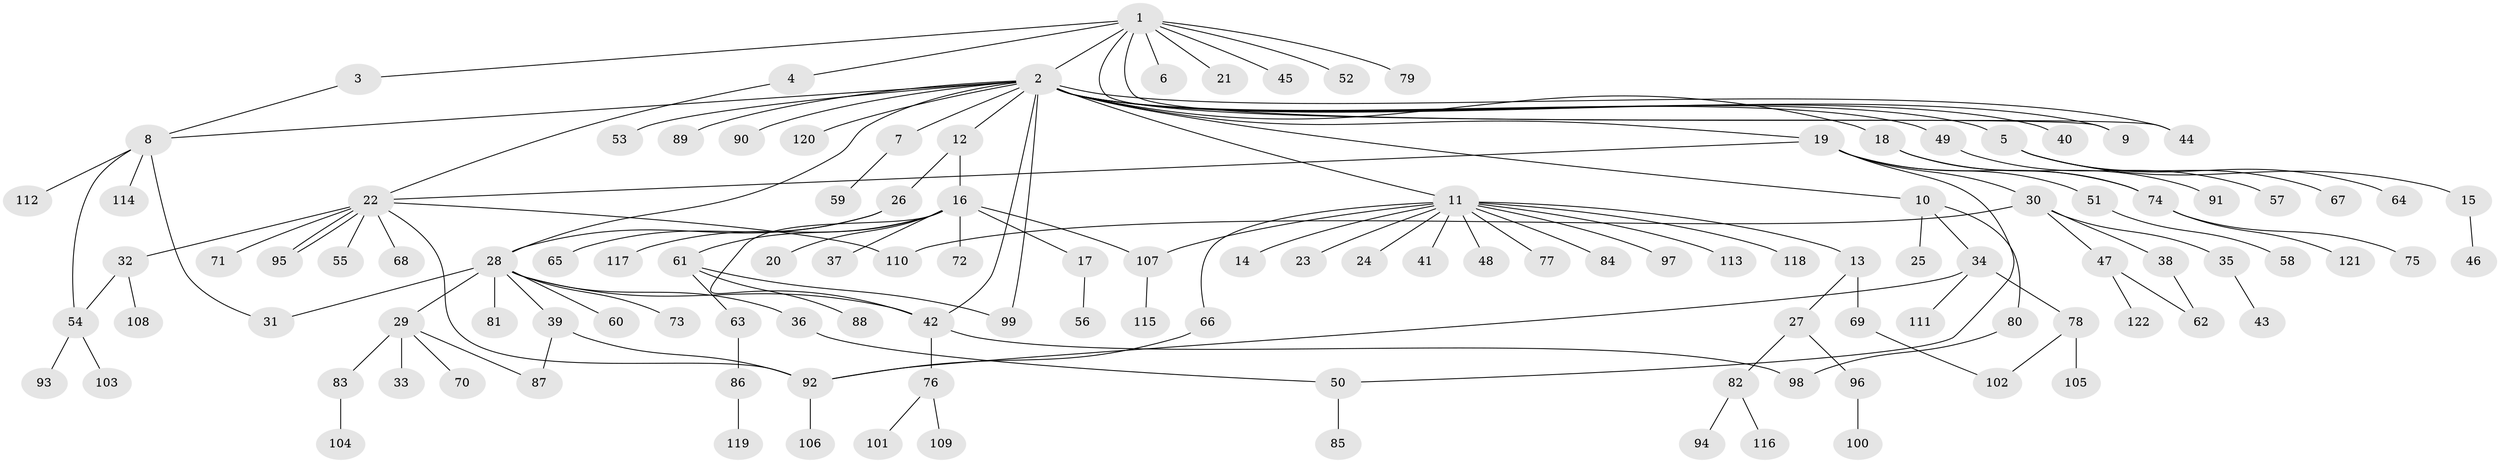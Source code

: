 // coarse degree distribution, {10: 0.011764705882352941, 20: 0.011764705882352941, 2: 0.2235294117647059, 4: 0.058823529411764705, 1: 0.5529411764705883, 6: 0.011764705882352941, 14: 0.023529411764705882, 3: 0.08235294117647059, 9: 0.011764705882352941, 7: 0.011764705882352941}
// Generated by graph-tools (version 1.1) at 2025/18/03/04/25 18:18:23]
// undirected, 122 vertices, 143 edges
graph export_dot {
graph [start="1"]
  node [color=gray90,style=filled];
  1;
  2;
  3;
  4;
  5;
  6;
  7;
  8;
  9;
  10;
  11;
  12;
  13;
  14;
  15;
  16;
  17;
  18;
  19;
  20;
  21;
  22;
  23;
  24;
  25;
  26;
  27;
  28;
  29;
  30;
  31;
  32;
  33;
  34;
  35;
  36;
  37;
  38;
  39;
  40;
  41;
  42;
  43;
  44;
  45;
  46;
  47;
  48;
  49;
  50;
  51;
  52;
  53;
  54;
  55;
  56;
  57;
  58;
  59;
  60;
  61;
  62;
  63;
  64;
  65;
  66;
  67;
  68;
  69;
  70;
  71;
  72;
  73;
  74;
  75;
  76;
  77;
  78;
  79;
  80;
  81;
  82;
  83;
  84;
  85;
  86;
  87;
  88;
  89;
  90;
  91;
  92;
  93;
  94;
  95;
  96;
  97;
  98;
  99;
  100;
  101;
  102;
  103;
  104;
  105;
  106;
  107;
  108;
  109;
  110;
  111;
  112;
  113;
  114;
  115;
  116;
  117;
  118;
  119;
  120;
  121;
  122;
  1 -- 2;
  1 -- 3;
  1 -- 4;
  1 -- 6;
  1 -- 9;
  1 -- 21;
  1 -- 44;
  1 -- 45;
  1 -- 52;
  1 -- 79;
  2 -- 5;
  2 -- 7;
  2 -- 8;
  2 -- 9;
  2 -- 10;
  2 -- 11;
  2 -- 12;
  2 -- 18;
  2 -- 19;
  2 -- 28;
  2 -- 40;
  2 -- 42;
  2 -- 44;
  2 -- 49;
  2 -- 53;
  2 -- 89;
  2 -- 90;
  2 -- 99;
  2 -- 120;
  3 -- 8;
  4 -- 22;
  5 -- 15;
  5 -- 64;
  5 -- 67;
  7 -- 59;
  8 -- 31;
  8 -- 54;
  8 -- 112;
  8 -- 114;
  10 -- 25;
  10 -- 34;
  10 -- 80;
  11 -- 13;
  11 -- 14;
  11 -- 23;
  11 -- 24;
  11 -- 41;
  11 -- 48;
  11 -- 66;
  11 -- 77;
  11 -- 84;
  11 -- 97;
  11 -- 107;
  11 -- 113;
  11 -- 118;
  12 -- 16;
  12 -- 26;
  13 -- 27;
  13 -- 69;
  15 -- 46;
  16 -- 17;
  16 -- 20;
  16 -- 37;
  16 -- 42;
  16 -- 61;
  16 -- 72;
  16 -- 107;
  16 -- 117;
  17 -- 56;
  18 -- 74;
  18 -- 91;
  19 -- 22;
  19 -- 30;
  19 -- 50;
  19 -- 51;
  19 -- 74;
  22 -- 32;
  22 -- 55;
  22 -- 68;
  22 -- 71;
  22 -- 92;
  22 -- 95;
  22 -- 95;
  22 -- 110;
  26 -- 28;
  26 -- 65;
  27 -- 82;
  27 -- 96;
  28 -- 29;
  28 -- 31;
  28 -- 36;
  28 -- 39;
  28 -- 42;
  28 -- 60;
  28 -- 73;
  28 -- 81;
  29 -- 33;
  29 -- 70;
  29 -- 83;
  29 -- 87;
  30 -- 35;
  30 -- 38;
  30 -- 47;
  30 -- 110;
  32 -- 54;
  32 -- 108;
  34 -- 78;
  34 -- 92;
  34 -- 111;
  35 -- 43;
  36 -- 50;
  38 -- 62;
  39 -- 87;
  39 -- 92;
  42 -- 76;
  42 -- 98;
  47 -- 62;
  47 -- 122;
  49 -- 57;
  50 -- 85;
  51 -- 58;
  54 -- 93;
  54 -- 103;
  61 -- 63;
  61 -- 88;
  61 -- 99;
  63 -- 86;
  66 -- 92;
  69 -- 102;
  74 -- 75;
  74 -- 121;
  76 -- 101;
  76 -- 109;
  78 -- 102;
  78 -- 105;
  80 -- 98;
  82 -- 94;
  82 -- 116;
  83 -- 104;
  86 -- 119;
  92 -- 106;
  96 -- 100;
  107 -- 115;
}

